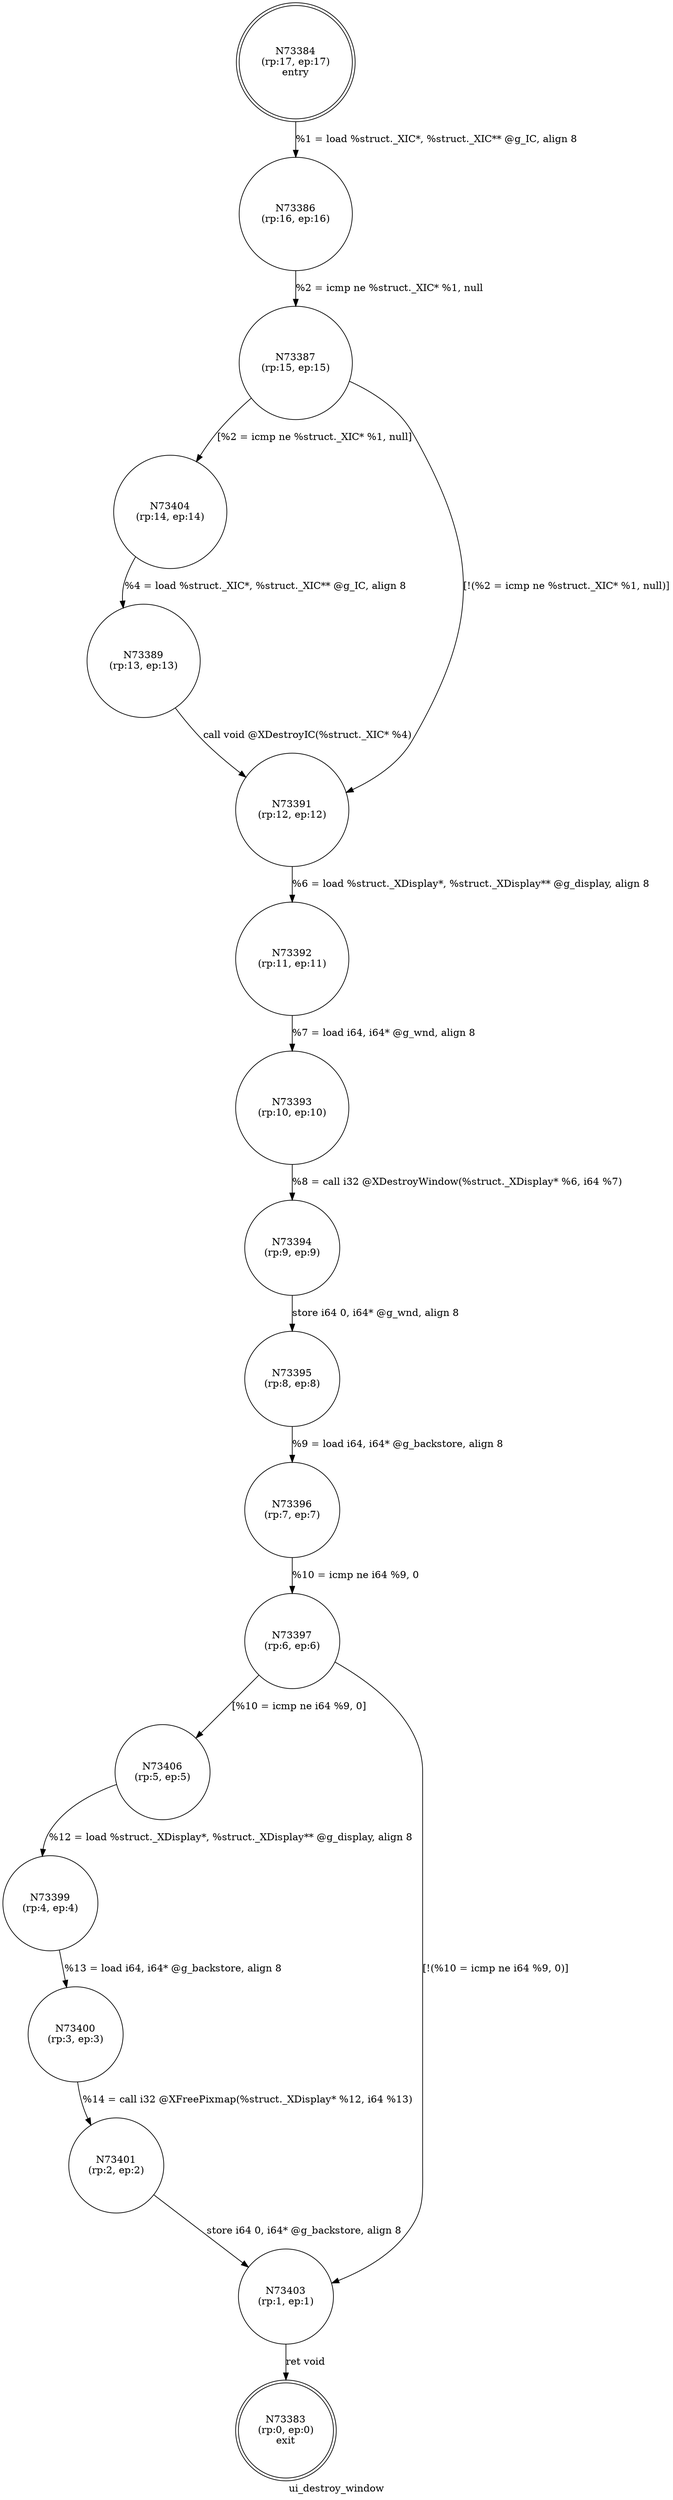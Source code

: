 digraph ui_destroy_window {
label="ui_destroy_window"
73383 [label="N73383\n(rp:0, ep:0)\nexit", shape="doublecircle"]
73384 [label="N73384\n(rp:17, ep:17)\nentry", shape="doublecircle"]
73384 -> 73386 [label="%1 = load %struct._XIC*, %struct._XIC** @g_IC, align 8"]
73386 [label="N73386\n(rp:16, ep:16)", shape="circle"]
73386 -> 73387 [label="%2 = icmp ne %struct._XIC* %1, null"]
73387 [label="N73387\n(rp:15, ep:15)", shape="circle"]
73387 -> 73404 [label="[%2 = icmp ne %struct._XIC* %1, null]"]
73387 -> 73391 [label="[!(%2 = icmp ne %struct._XIC* %1, null)]"]
73389 [label="N73389\n(rp:13, ep:13)", shape="circle"]
73389 -> 73391 [label="call void @XDestroyIC(%struct._XIC* %4)"]
73391 [label="N73391\n(rp:12, ep:12)", shape="circle"]
73391 -> 73392 [label="%6 = load %struct._XDisplay*, %struct._XDisplay** @g_display, align 8"]
73392 [label="N73392\n(rp:11, ep:11)", shape="circle"]
73392 -> 73393 [label="%7 = load i64, i64* @g_wnd, align 8"]
73393 [label="N73393\n(rp:10, ep:10)", shape="circle"]
73393 -> 73394 [label="%8 = call i32 @XDestroyWindow(%struct._XDisplay* %6, i64 %7)"]
73394 [label="N73394\n(rp:9, ep:9)", shape="circle"]
73394 -> 73395 [label="store i64 0, i64* @g_wnd, align 8"]
73395 [label="N73395\n(rp:8, ep:8)", shape="circle"]
73395 -> 73396 [label="%9 = load i64, i64* @g_backstore, align 8"]
73396 [label="N73396\n(rp:7, ep:7)", shape="circle"]
73396 -> 73397 [label="%10 = icmp ne i64 %9, 0"]
73397 [label="N73397\n(rp:6, ep:6)", shape="circle"]
73397 -> 73406 [label="[%10 = icmp ne i64 %9, 0]"]
73397 -> 73403 [label="[!(%10 = icmp ne i64 %9, 0)]"]
73399 [label="N73399\n(rp:4, ep:4)", shape="circle"]
73399 -> 73400 [label="%13 = load i64, i64* @g_backstore, align 8"]
73400 [label="N73400\n(rp:3, ep:3)", shape="circle"]
73400 -> 73401 [label="%14 = call i32 @XFreePixmap(%struct._XDisplay* %12, i64 %13)"]
73401 [label="N73401\n(rp:2, ep:2)", shape="circle"]
73401 -> 73403 [label="store i64 0, i64* @g_backstore, align 8"]
73403 [label="N73403\n(rp:1, ep:1)", shape="circle"]
73403 -> 73383 [label="ret void"]
73404 [label="N73404\n(rp:14, ep:14)", shape="circle"]
73404 -> 73389 [label="%4 = load %struct._XIC*, %struct._XIC** @g_IC, align 8"]
73406 [label="N73406\n(rp:5, ep:5)", shape="circle"]
73406 -> 73399 [label="%12 = load %struct._XDisplay*, %struct._XDisplay** @g_display, align 8"]
}
